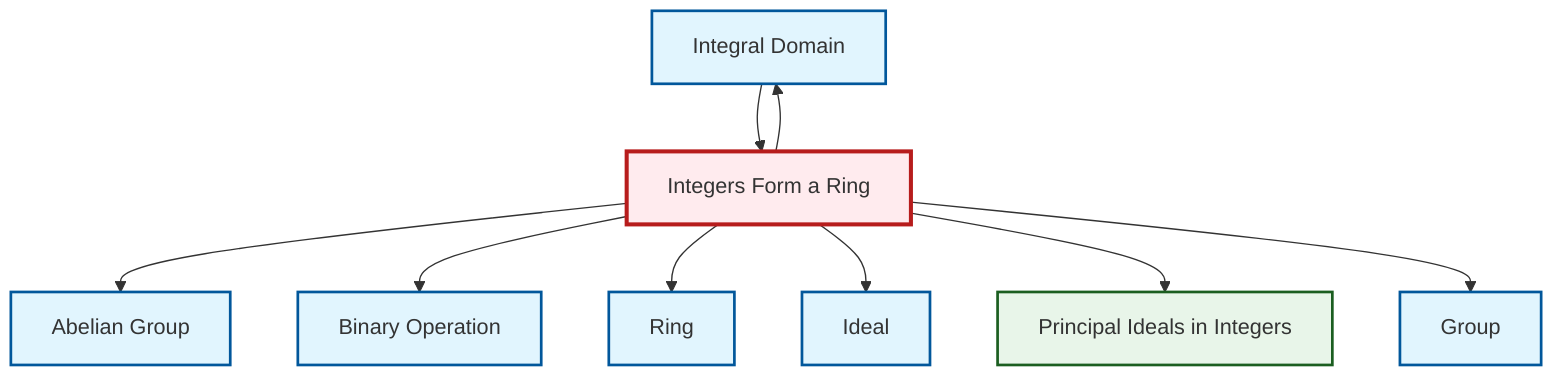 graph TD
    classDef definition fill:#e1f5fe,stroke:#01579b,stroke-width:2px
    classDef theorem fill:#f3e5f5,stroke:#4a148c,stroke-width:2px
    classDef axiom fill:#fff3e0,stroke:#e65100,stroke-width:2px
    classDef example fill:#e8f5e9,stroke:#1b5e20,stroke-width:2px
    classDef current fill:#ffebee,stroke:#b71c1c,stroke-width:3px
    def-binary-operation["Binary Operation"]:::definition
    def-group["Group"]:::definition
    def-integral-domain["Integral Domain"]:::definition
    ex-integers-ring["Integers Form a Ring"]:::example
    ex-principal-ideal["Principal Ideals in Integers"]:::example
    def-ring["Ring"]:::definition
    def-ideal["Ideal"]:::definition
    def-abelian-group["Abelian Group"]:::definition
    ex-integers-ring --> def-abelian-group
    ex-integers-ring --> def-binary-operation
    ex-integers-ring --> def-ring
    def-integral-domain --> ex-integers-ring
    ex-integers-ring --> def-ideal
    ex-integers-ring --> ex-principal-ideal
    ex-integers-ring --> def-group
    ex-integers-ring --> def-integral-domain
    class ex-integers-ring current